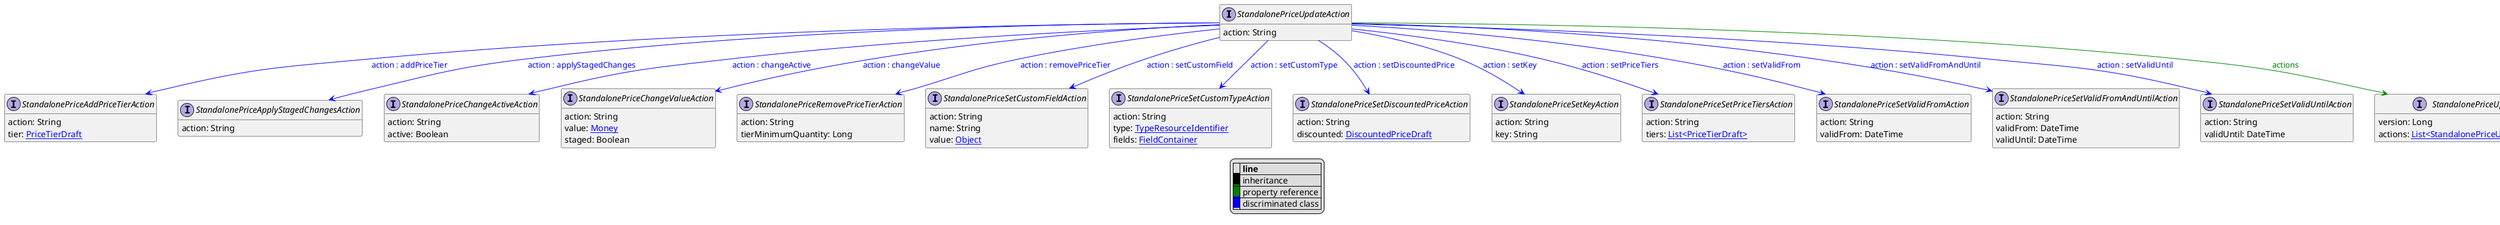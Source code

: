 @startuml

hide empty fields
hide empty methods
legend
|= |= line |
|<back:black>   </back>| inheritance |
|<back:green>   </back>| property reference |
|<back:blue>   </back>| discriminated class |
endlegend
interface StandalonePriceUpdateAction [[StandalonePriceUpdateAction.svg]]  {
    action: String
}


interface StandalonePriceAddPriceTierAction [[StandalonePriceAddPriceTierAction.svg]]  {
    action: String
    tier: [[PriceTierDraft.svg PriceTierDraft]]
}
interface StandalonePriceApplyStagedChangesAction [[StandalonePriceApplyStagedChangesAction.svg]]  {
    action: String
}
interface StandalonePriceChangeActiveAction [[StandalonePriceChangeActiveAction.svg]]  {
    action: String
    active: Boolean
}
interface StandalonePriceChangeValueAction [[StandalonePriceChangeValueAction.svg]]  {
    action: String
    value: [[Money.svg Money]]
    staged: Boolean
}
interface StandalonePriceRemovePriceTierAction [[StandalonePriceRemovePriceTierAction.svg]]  {
    action: String
    tierMinimumQuantity: Long
}
interface StandalonePriceSetCustomFieldAction [[StandalonePriceSetCustomFieldAction.svg]]  {
    action: String
    name: String
    value: [[Object.svg Object]]
}
interface StandalonePriceSetCustomTypeAction [[StandalonePriceSetCustomTypeAction.svg]]  {
    action: String
    type: [[TypeResourceIdentifier.svg TypeResourceIdentifier]]
    fields: [[FieldContainer.svg FieldContainer]]
}
interface StandalonePriceSetDiscountedPriceAction [[StandalonePriceSetDiscountedPriceAction.svg]]  {
    action: String
    discounted: [[DiscountedPriceDraft.svg DiscountedPriceDraft]]
}
interface StandalonePriceSetKeyAction [[StandalonePriceSetKeyAction.svg]]  {
    action: String
    key: String
}
interface StandalonePriceSetPriceTiersAction [[StandalonePriceSetPriceTiersAction.svg]]  {
    action: String
    tiers: [[PriceTierDraft.svg List<PriceTierDraft>]]
}
interface StandalonePriceSetValidFromAction [[StandalonePriceSetValidFromAction.svg]]  {
    action: String
    validFrom: DateTime
}
interface StandalonePriceSetValidFromAndUntilAction [[StandalonePriceSetValidFromAndUntilAction.svg]]  {
    action: String
    validFrom: DateTime
    validUntil: DateTime
}
interface StandalonePriceSetValidUntilAction [[StandalonePriceSetValidUntilAction.svg]]  {
    action: String
    validUntil: DateTime
}
interface StandalonePriceUpdate [[StandalonePriceUpdate.svg]]  {
    version: Long
    actions: [[StandalonePriceUpdateAction.svg List<StandalonePriceUpdateAction>]]
}
StandalonePriceUpdateAction --> StandalonePriceAddPriceTierAction #blue;text:blue : "action : addPriceTier"
StandalonePriceUpdateAction --> StandalonePriceApplyStagedChangesAction #blue;text:blue : "action : applyStagedChanges"
StandalonePriceUpdateAction --> StandalonePriceChangeActiveAction #blue;text:blue : "action : changeActive"
StandalonePriceUpdateAction --> StandalonePriceChangeValueAction #blue;text:blue : "action : changeValue"
StandalonePriceUpdateAction --> StandalonePriceRemovePriceTierAction #blue;text:blue : "action : removePriceTier"
StandalonePriceUpdateAction --> StandalonePriceSetCustomFieldAction #blue;text:blue : "action : setCustomField"
StandalonePriceUpdateAction --> StandalonePriceSetCustomTypeAction #blue;text:blue : "action : setCustomType"
StandalonePriceUpdateAction --> StandalonePriceSetDiscountedPriceAction #blue;text:blue : "action : setDiscountedPrice"
StandalonePriceUpdateAction --> StandalonePriceSetKeyAction #blue;text:blue : "action : setKey"
StandalonePriceUpdateAction --> StandalonePriceSetPriceTiersAction #blue;text:blue : "action : setPriceTiers"
StandalonePriceUpdateAction --> StandalonePriceSetValidFromAction #blue;text:blue : "action : setValidFrom"
StandalonePriceUpdateAction --> StandalonePriceSetValidFromAndUntilAction #blue;text:blue : "action : setValidFromAndUntil"
StandalonePriceUpdateAction --> StandalonePriceSetValidUntilAction #blue;text:blue : "action : setValidUntil"
StandalonePriceUpdateAction --> StandalonePriceUpdate #green;text:green : "actions"
@enduml
